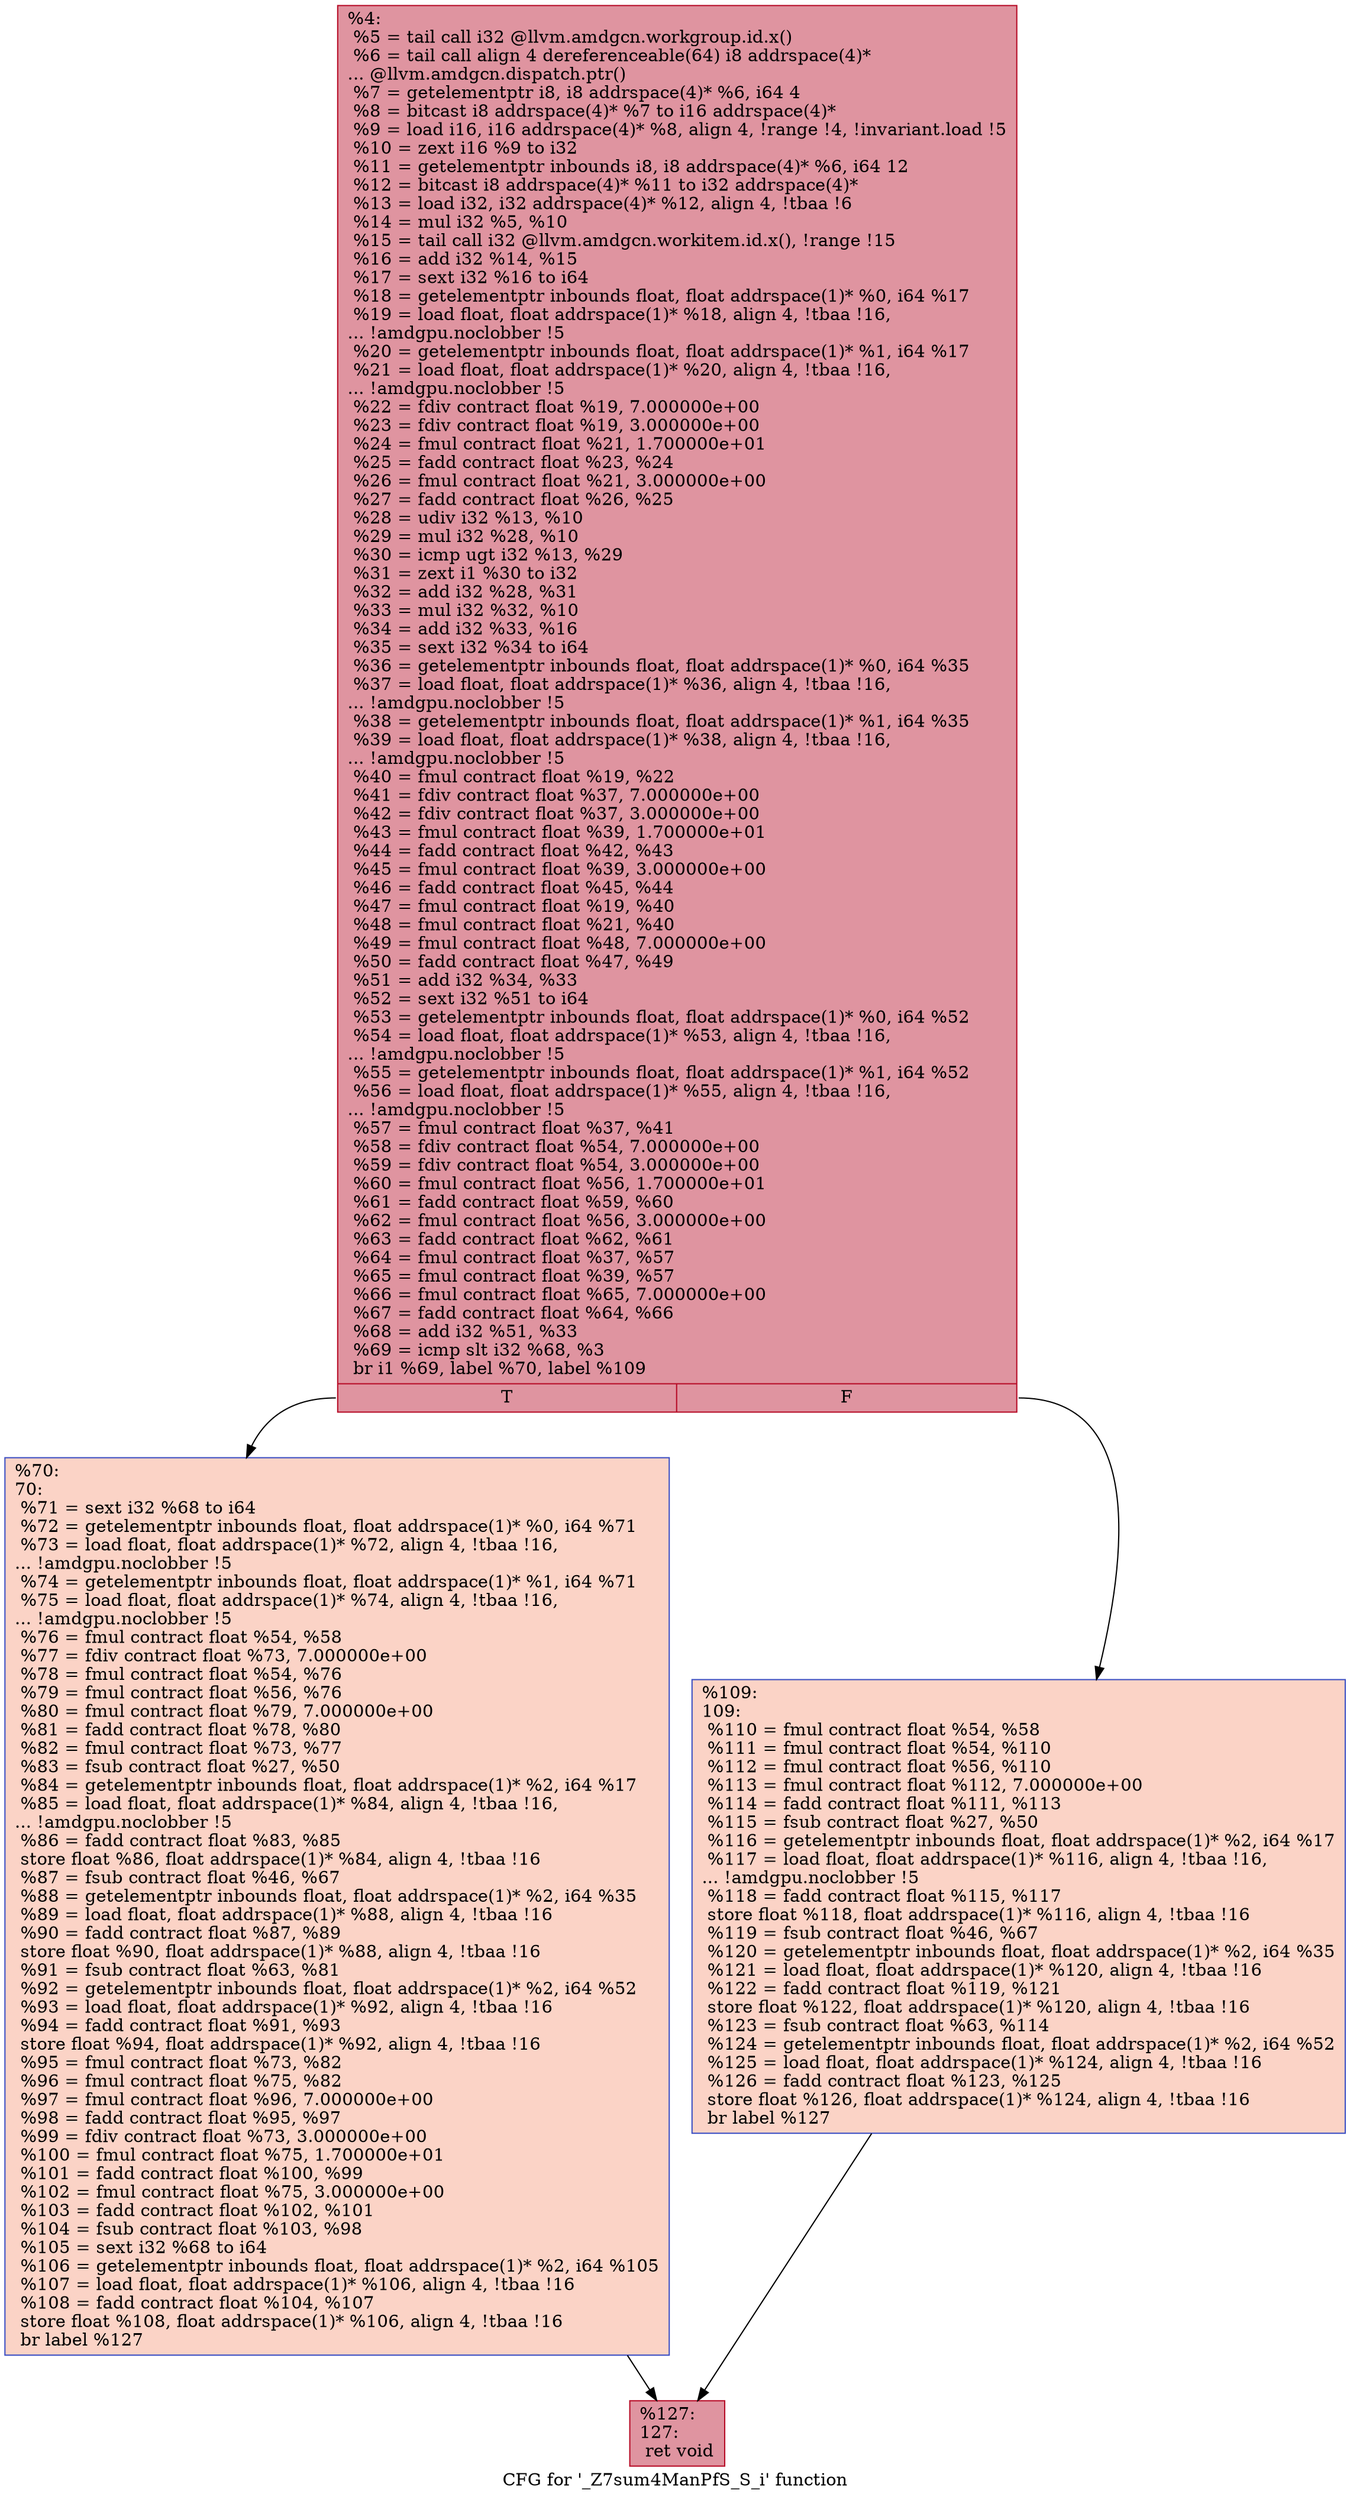 digraph "CFG for '_Z7sum4ManPfS_S_i' function" {
	label="CFG for '_Z7sum4ManPfS_S_i' function";

	Node0x5dca7c0 [shape=record,color="#b70d28ff", style=filled, fillcolor="#b70d2870",label="{%4:\l  %5 = tail call i32 @llvm.amdgcn.workgroup.id.x()\l  %6 = tail call align 4 dereferenceable(64) i8 addrspace(4)*\l... @llvm.amdgcn.dispatch.ptr()\l  %7 = getelementptr i8, i8 addrspace(4)* %6, i64 4\l  %8 = bitcast i8 addrspace(4)* %7 to i16 addrspace(4)*\l  %9 = load i16, i16 addrspace(4)* %8, align 4, !range !4, !invariant.load !5\l  %10 = zext i16 %9 to i32\l  %11 = getelementptr inbounds i8, i8 addrspace(4)* %6, i64 12\l  %12 = bitcast i8 addrspace(4)* %11 to i32 addrspace(4)*\l  %13 = load i32, i32 addrspace(4)* %12, align 4, !tbaa !6\l  %14 = mul i32 %5, %10\l  %15 = tail call i32 @llvm.amdgcn.workitem.id.x(), !range !15\l  %16 = add i32 %14, %15\l  %17 = sext i32 %16 to i64\l  %18 = getelementptr inbounds float, float addrspace(1)* %0, i64 %17\l  %19 = load float, float addrspace(1)* %18, align 4, !tbaa !16,\l... !amdgpu.noclobber !5\l  %20 = getelementptr inbounds float, float addrspace(1)* %1, i64 %17\l  %21 = load float, float addrspace(1)* %20, align 4, !tbaa !16,\l... !amdgpu.noclobber !5\l  %22 = fdiv contract float %19, 7.000000e+00\l  %23 = fdiv contract float %19, 3.000000e+00\l  %24 = fmul contract float %21, 1.700000e+01\l  %25 = fadd contract float %23, %24\l  %26 = fmul contract float %21, 3.000000e+00\l  %27 = fadd contract float %26, %25\l  %28 = udiv i32 %13, %10\l  %29 = mul i32 %28, %10\l  %30 = icmp ugt i32 %13, %29\l  %31 = zext i1 %30 to i32\l  %32 = add i32 %28, %31\l  %33 = mul i32 %32, %10\l  %34 = add i32 %33, %16\l  %35 = sext i32 %34 to i64\l  %36 = getelementptr inbounds float, float addrspace(1)* %0, i64 %35\l  %37 = load float, float addrspace(1)* %36, align 4, !tbaa !16,\l... !amdgpu.noclobber !5\l  %38 = getelementptr inbounds float, float addrspace(1)* %1, i64 %35\l  %39 = load float, float addrspace(1)* %38, align 4, !tbaa !16,\l... !amdgpu.noclobber !5\l  %40 = fmul contract float %19, %22\l  %41 = fdiv contract float %37, 7.000000e+00\l  %42 = fdiv contract float %37, 3.000000e+00\l  %43 = fmul contract float %39, 1.700000e+01\l  %44 = fadd contract float %42, %43\l  %45 = fmul contract float %39, 3.000000e+00\l  %46 = fadd contract float %45, %44\l  %47 = fmul contract float %19, %40\l  %48 = fmul contract float %21, %40\l  %49 = fmul contract float %48, 7.000000e+00\l  %50 = fadd contract float %47, %49\l  %51 = add i32 %34, %33\l  %52 = sext i32 %51 to i64\l  %53 = getelementptr inbounds float, float addrspace(1)* %0, i64 %52\l  %54 = load float, float addrspace(1)* %53, align 4, !tbaa !16,\l... !amdgpu.noclobber !5\l  %55 = getelementptr inbounds float, float addrspace(1)* %1, i64 %52\l  %56 = load float, float addrspace(1)* %55, align 4, !tbaa !16,\l... !amdgpu.noclobber !5\l  %57 = fmul contract float %37, %41\l  %58 = fdiv contract float %54, 7.000000e+00\l  %59 = fdiv contract float %54, 3.000000e+00\l  %60 = fmul contract float %56, 1.700000e+01\l  %61 = fadd contract float %59, %60\l  %62 = fmul contract float %56, 3.000000e+00\l  %63 = fadd contract float %62, %61\l  %64 = fmul contract float %37, %57\l  %65 = fmul contract float %39, %57\l  %66 = fmul contract float %65, 7.000000e+00\l  %67 = fadd contract float %64, %66\l  %68 = add i32 %51, %33\l  %69 = icmp slt i32 %68, %3\l  br i1 %69, label %70, label %109\l|{<s0>T|<s1>F}}"];
	Node0x5dca7c0:s0 -> Node0x5dced10;
	Node0x5dca7c0:s1 -> Node0x5dd0460;
	Node0x5dced10 [shape=record,color="#3d50c3ff", style=filled, fillcolor="#f59c7d70",label="{%70:\l70:                                               \l  %71 = sext i32 %68 to i64\l  %72 = getelementptr inbounds float, float addrspace(1)* %0, i64 %71\l  %73 = load float, float addrspace(1)* %72, align 4, !tbaa !16,\l... !amdgpu.noclobber !5\l  %74 = getelementptr inbounds float, float addrspace(1)* %1, i64 %71\l  %75 = load float, float addrspace(1)* %74, align 4, !tbaa !16,\l... !amdgpu.noclobber !5\l  %76 = fmul contract float %54, %58\l  %77 = fdiv contract float %73, 7.000000e+00\l  %78 = fmul contract float %54, %76\l  %79 = fmul contract float %56, %76\l  %80 = fmul contract float %79, 7.000000e+00\l  %81 = fadd contract float %78, %80\l  %82 = fmul contract float %73, %77\l  %83 = fsub contract float %27, %50\l  %84 = getelementptr inbounds float, float addrspace(1)* %2, i64 %17\l  %85 = load float, float addrspace(1)* %84, align 4, !tbaa !16,\l... !amdgpu.noclobber !5\l  %86 = fadd contract float %83, %85\l  store float %86, float addrspace(1)* %84, align 4, !tbaa !16\l  %87 = fsub contract float %46, %67\l  %88 = getelementptr inbounds float, float addrspace(1)* %2, i64 %35\l  %89 = load float, float addrspace(1)* %88, align 4, !tbaa !16\l  %90 = fadd contract float %87, %89\l  store float %90, float addrspace(1)* %88, align 4, !tbaa !16\l  %91 = fsub contract float %63, %81\l  %92 = getelementptr inbounds float, float addrspace(1)* %2, i64 %52\l  %93 = load float, float addrspace(1)* %92, align 4, !tbaa !16\l  %94 = fadd contract float %91, %93\l  store float %94, float addrspace(1)* %92, align 4, !tbaa !16\l  %95 = fmul contract float %73, %82\l  %96 = fmul contract float %75, %82\l  %97 = fmul contract float %96, 7.000000e+00\l  %98 = fadd contract float %95, %97\l  %99 = fdiv contract float %73, 3.000000e+00\l  %100 = fmul contract float %75, 1.700000e+01\l  %101 = fadd contract float %100, %99\l  %102 = fmul contract float %75, 3.000000e+00\l  %103 = fadd contract float %102, %101\l  %104 = fsub contract float %103, %98\l  %105 = sext i32 %68 to i64\l  %106 = getelementptr inbounds float, float addrspace(1)* %2, i64 %105\l  %107 = load float, float addrspace(1)* %106, align 4, !tbaa !16\l  %108 = fadd contract float %104, %107\l  store float %108, float addrspace(1)* %106, align 4, !tbaa !16\l  br label %127\l}"];
	Node0x5dced10 -> Node0x5dd1d20;
	Node0x5dd0460 [shape=record,color="#3d50c3ff", style=filled, fillcolor="#f59c7d70",label="{%109:\l109:                                              \l  %110 = fmul contract float %54, %58\l  %111 = fmul contract float %54, %110\l  %112 = fmul contract float %56, %110\l  %113 = fmul contract float %112, 7.000000e+00\l  %114 = fadd contract float %111, %113\l  %115 = fsub contract float %27, %50\l  %116 = getelementptr inbounds float, float addrspace(1)* %2, i64 %17\l  %117 = load float, float addrspace(1)* %116, align 4, !tbaa !16,\l... !amdgpu.noclobber !5\l  %118 = fadd contract float %115, %117\l  store float %118, float addrspace(1)* %116, align 4, !tbaa !16\l  %119 = fsub contract float %46, %67\l  %120 = getelementptr inbounds float, float addrspace(1)* %2, i64 %35\l  %121 = load float, float addrspace(1)* %120, align 4, !tbaa !16\l  %122 = fadd contract float %119, %121\l  store float %122, float addrspace(1)* %120, align 4, !tbaa !16\l  %123 = fsub contract float %63, %114\l  %124 = getelementptr inbounds float, float addrspace(1)* %2, i64 %52\l  %125 = load float, float addrspace(1)* %124, align 4, !tbaa !16\l  %126 = fadd contract float %123, %125\l  store float %126, float addrspace(1)* %124, align 4, !tbaa !16\l  br label %127\l}"];
	Node0x5dd0460 -> Node0x5dd1d20;
	Node0x5dd1d20 [shape=record,color="#b70d28ff", style=filled, fillcolor="#b70d2870",label="{%127:\l127:                                              \l  ret void\l}"];
}
